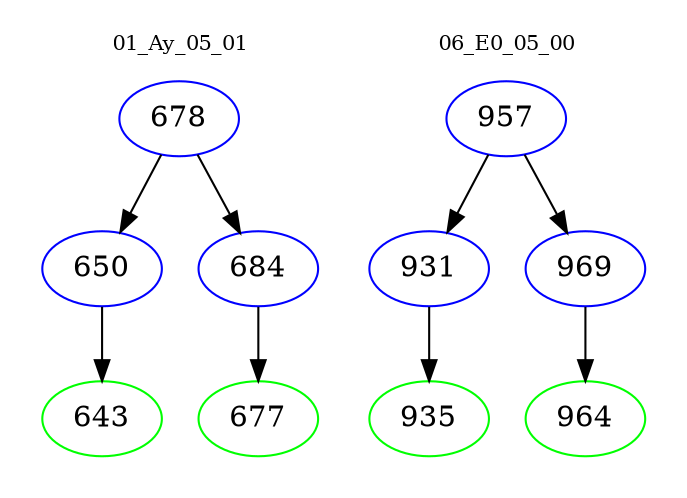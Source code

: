 digraph{
subgraph cluster_0 {
color = white
label = "01_Ay_05_01";
fontsize=10;
T0_678 [label="678", color="blue"]
T0_678 -> T0_650 [color="black"]
T0_650 [label="650", color="blue"]
T0_650 -> T0_643 [color="black"]
T0_643 [label="643", color="green"]
T0_678 -> T0_684 [color="black"]
T0_684 [label="684", color="blue"]
T0_684 -> T0_677 [color="black"]
T0_677 [label="677", color="green"]
}
subgraph cluster_1 {
color = white
label = "06_E0_05_00";
fontsize=10;
T1_957 [label="957", color="blue"]
T1_957 -> T1_931 [color="black"]
T1_931 [label="931", color="blue"]
T1_931 -> T1_935 [color="black"]
T1_935 [label="935", color="green"]
T1_957 -> T1_969 [color="black"]
T1_969 [label="969", color="blue"]
T1_969 -> T1_964 [color="black"]
T1_964 [label="964", color="green"]
}
}
